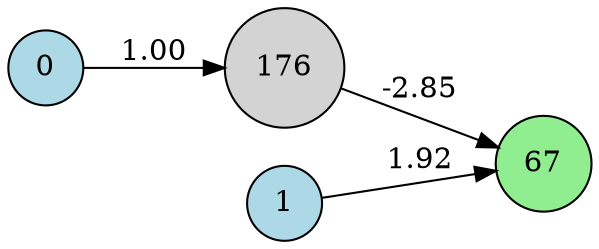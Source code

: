 digraph neat {
  rankdir=LR;
  node [shape=circle];
  node0 [label="0", style=filled, fillcolor=lightblue];
  node1 [label="1", style=filled, fillcolor=lightblue];
  node67 [label="67", style=filled, fillcolor=lightgreen];
  node176 [label="176", style=filled, fillcolor=lightgray];
  node1 -> node67 [label="1.92"];
  node0 -> node176 [label="1.00"];
  node176 -> node67 [label="-2.85"];
}
